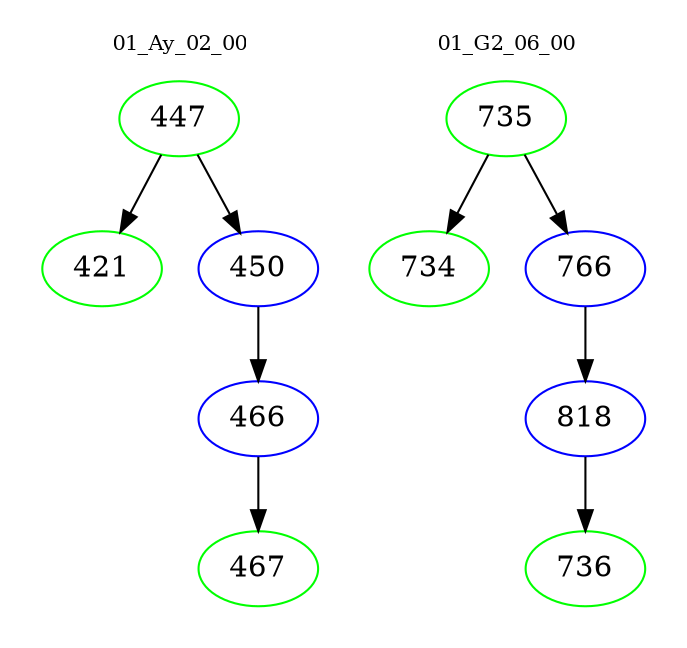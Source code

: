 digraph{
subgraph cluster_0 {
color = white
label = "01_Ay_02_00";
fontsize=10;
T0_447 [label="447", color="green"]
T0_447 -> T0_421 [color="black"]
T0_421 [label="421", color="green"]
T0_447 -> T0_450 [color="black"]
T0_450 [label="450", color="blue"]
T0_450 -> T0_466 [color="black"]
T0_466 [label="466", color="blue"]
T0_466 -> T0_467 [color="black"]
T0_467 [label="467", color="green"]
}
subgraph cluster_1 {
color = white
label = "01_G2_06_00";
fontsize=10;
T1_735 [label="735", color="green"]
T1_735 -> T1_734 [color="black"]
T1_734 [label="734", color="green"]
T1_735 -> T1_766 [color="black"]
T1_766 [label="766", color="blue"]
T1_766 -> T1_818 [color="black"]
T1_818 [label="818", color="blue"]
T1_818 -> T1_736 [color="black"]
T1_736 [label="736", color="green"]
}
}
